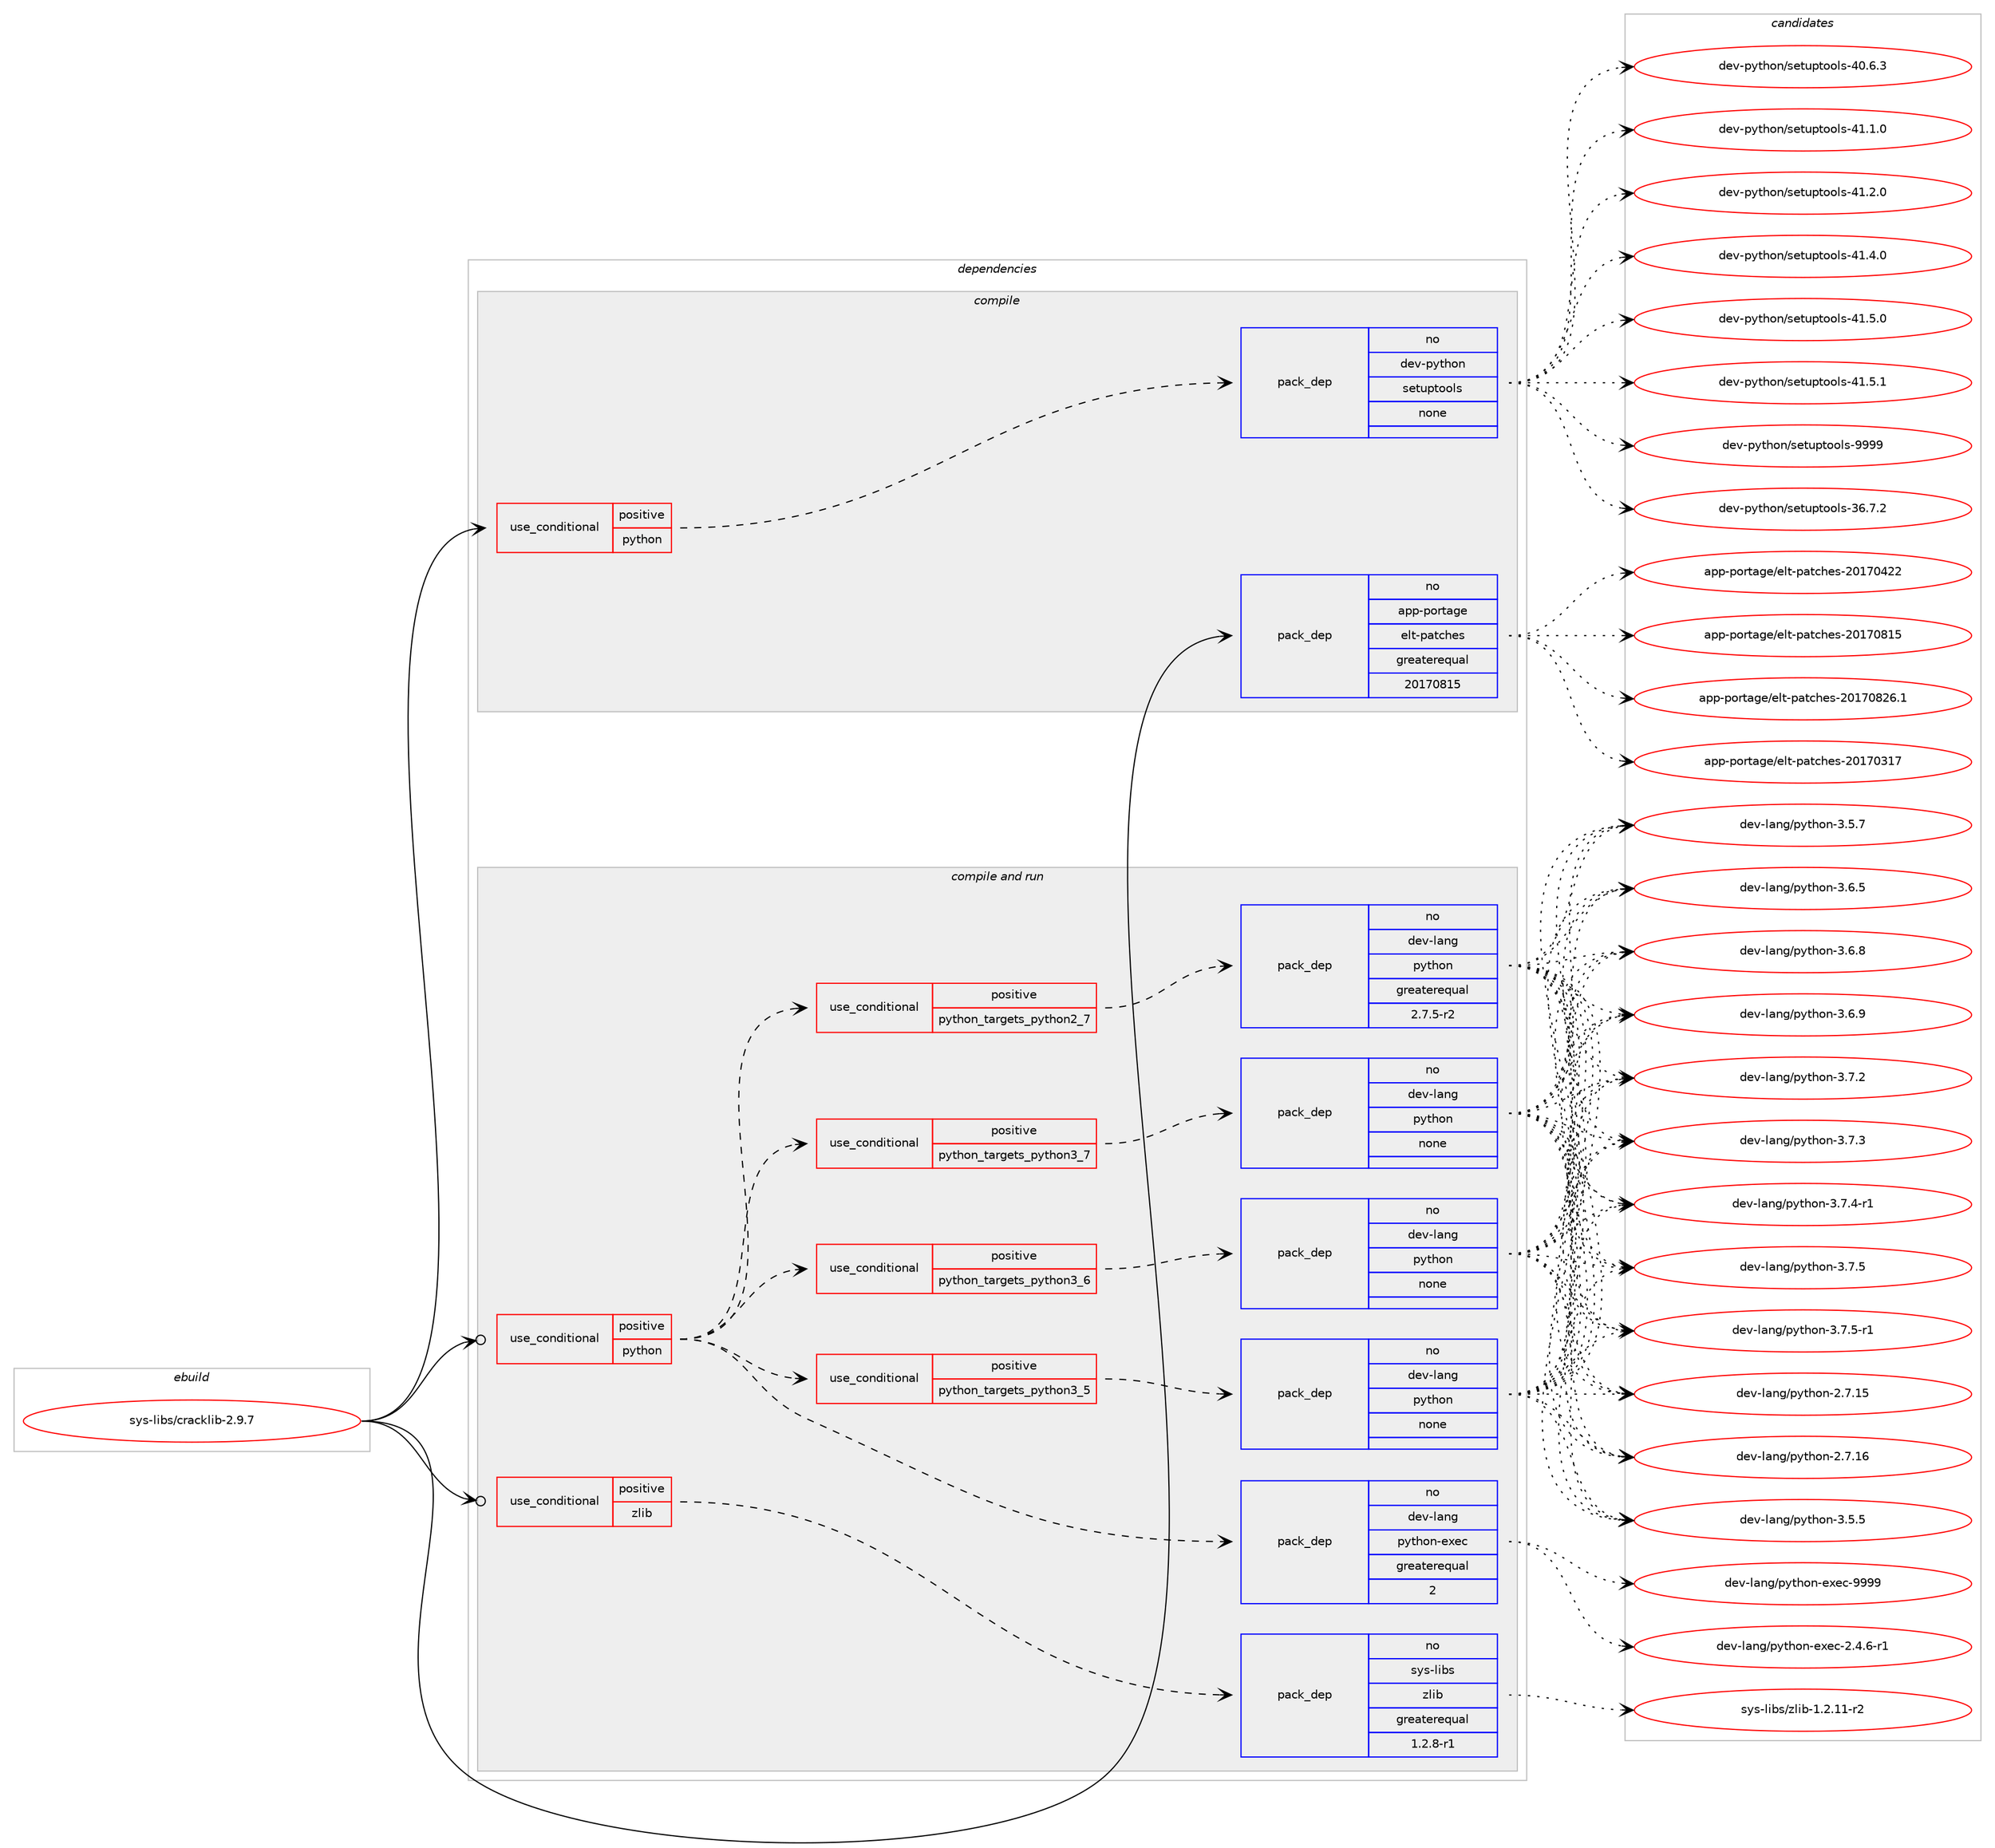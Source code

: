 digraph prolog {

# *************
# Graph options
# *************

newrank=true;
concentrate=true;
compound=true;
graph [rankdir=LR,fontname=Helvetica,fontsize=10,ranksep=1.5];#, ranksep=2.5, nodesep=0.2];
edge  [arrowhead=vee];
node  [fontname=Helvetica,fontsize=10];

# **********
# The ebuild
# **********

subgraph cluster_leftcol {
color=gray;
rank=same;
label=<<i>ebuild</i>>;
id [label="sys-libs/cracklib-2.9.7", color=red, width=4, href="../sys-libs/cracklib-2.9.7.svg"];
}

# ****************
# The dependencies
# ****************

subgraph cluster_midcol {
color=gray;
label=<<i>dependencies</i>>;
subgraph cluster_compile {
fillcolor="#eeeeee";
style=filled;
label=<<i>compile</i>>;
subgraph cond215256 {
dependency896346 [label=<<TABLE BORDER="0" CELLBORDER="1" CELLSPACING="0" CELLPADDING="4"><TR><TD ROWSPAN="3" CELLPADDING="10">use_conditional</TD></TR><TR><TD>positive</TD></TR><TR><TD>python</TD></TR></TABLE>>, shape=none, color=red];
subgraph pack665357 {
dependency896347 [label=<<TABLE BORDER="0" CELLBORDER="1" CELLSPACING="0" CELLPADDING="4" WIDTH="220"><TR><TD ROWSPAN="6" CELLPADDING="30">pack_dep</TD></TR><TR><TD WIDTH="110">no</TD></TR><TR><TD>dev-python</TD></TR><TR><TD>setuptools</TD></TR><TR><TD>none</TD></TR><TR><TD></TD></TR></TABLE>>, shape=none, color=blue];
}
dependency896346:e -> dependency896347:w [weight=20,style="dashed",arrowhead="vee"];
}
id:e -> dependency896346:w [weight=20,style="solid",arrowhead="vee"];
subgraph pack665358 {
dependency896348 [label=<<TABLE BORDER="0" CELLBORDER="1" CELLSPACING="0" CELLPADDING="4" WIDTH="220"><TR><TD ROWSPAN="6" CELLPADDING="30">pack_dep</TD></TR><TR><TD WIDTH="110">no</TD></TR><TR><TD>app-portage</TD></TR><TR><TD>elt-patches</TD></TR><TR><TD>greaterequal</TD></TR><TR><TD>20170815</TD></TR></TABLE>>, shape=none, color=blue];
}
id:e -> dependency896348:w [weight=20,style="solid",arrowhead="vee"];
}
subgraph cluster_compileandrun {
fillcolor="#eeeeee";
style=filled;
label=<<i>compile and run</i>>;
subgraph cond215257 {
dependency896349 [label=<<TABLE BORDER="0" CELLBORDER="1" CELLSPACING="0" CELLPADDING="4"><TR><TD ROWSPAN="3" CELLPADDING="10">use_conditional</TD></TR><TR><TD>positive</TD></TR><TR><TD>python</TD></TR></TABLE>>, shape=none, color=red];
subgraph cond215258 {
dependency896350 [label=<<TABLE BORDER="0" CELLBORDER="1" CELLSPACING="0" CELLPADDING="4"><TR><TD ROWSPAN="3" CELLPADDING="10">use_conditional</TD></TR><TR><TD>positive</TD></TR><TR><TD>python_targets_python2_7</TD></TR></TABLE>>, shape=none, color=red];
subgraph pack665359 {
dependency896351 [label=<<TABLE BORDER="0" CELLBORDER="1" CELLSPACING="0" CELLPADDING="4" WIDTH="220"><TR><TD ROWSPAN="6" CELLPADDING="30">pack_dep</TD></TR><TR><TD WIDTH="110">no</TD></TR><TR><TD>dev-lang</TD></TR><TR><TD>python</TD></TR><TR><TD>greaterequal</TD></TR><TR><TD>2.7.5-r2</TD></TR></TABLE>>, shape=none, color=blue];
}
dependency896350:e -> dependency896351:w [weight=20,style="dashed",arrowhead="vee"];
}
dependency896349:e -> dependency896350:w [weight=20,style="dashed",arrowhead="vee"];
subgraph cond215259 {
dependency896352 [label=<<TABLE BORDER="0" CELLBORDER="1" CELLSPACING="0" CELLPADDING="4"><TR><TD ROWSPAN="3" CELLPADDING="10">use_conditional</TD></TR><TR><TD>positive</TD></TR><TR><TD>python_targets_python3_5</TD></TR></TABLE>>, shape=none, color=red];
subgraph pack665360 {
dependency896353 [label=<<TABLE BORDER="0" CELLBORDER="1" CELLSPACING="0" CELLPADDING="4" WIDTH="220"><TR><TD ROWSPAN="6" CELLPADDING="30">pack_dep</TD></TR><TR><TD WIDTH="110">no</TD></TR><TR><TD>dev-lang</TD></TR><TR><TD>python</TD></TR><TR><TD>none</TD></TR><TR><TD></TD></TR></TABLE>>, shape=none, color=blue];
}
dependency896352:e -> dependency896353:w [weight=20,style="dashed",arrowhead="vee"];
}
dependency896349:e -> dependency896352:w [weight=20,style="dashed",arrowhead="vee"];
subgraph cond215260 {
dependency896354 [label=<<TABLE BORDER="0" CELLBORDER="1" CELLSPACING="0" CELLPADDING="4"><TR><TD ROWSPAN="3" CELLPADDING="10">use_conditional</TD></TR><TR><TD>positive</TD></TR><TR><TD>python_targets_python3_6</TD></TR></TABLE>>, shape=none, color=red];
subgraph pack665361 {
dependency896355 [label=<<TABLE BORDER="0" CELLBORDER="1" CELLSPACING="0" CELLPADDING="4" WIDTH="220"><TR><TD ROWSPAN="6" CELLPADDING="30">pack_dep</TD></TR><TR><TD WIDTH="110">no</TD></TR><TR><TD>dev-lang</TD></TR><TR><TD>python</TD></TR><TR><TD>none</TD></TR><TR><TD></TD></TR></TABLE>>, shape=none, color=blue];
}
dependency896354:e -> dependency896355:w [weight=20,style="dashed",arrowhead="vee"];
}
dependency896349:e -> dependency896354:w [weight=20,style="dashed",arrowhead="vee"];
subgraph cond215261 {
dependency896356 [label=<<TABLE BORDER="0" CELLBORDER="1" CELLSPACING="0" CELLPADDING="4"><TR><TD ROWSPAN="3" CELLPADDING="10">use_conditional</TD></TR><TR><TD>positive</TD></TR><TR><TD>python_targets_python3_7</TD></TR></TABLE>>, shape=none, color=red];
subgraph pack665362 {
dependency896357 [label=<<TABLE BORDER="0" CELLBORDER="1" CELLSPACING="0" CELLPADDING="4" WIDTH="220"><TR><TD ROWSPAN="6" CELLPADDING="30">pack_dep</TD></TR><TR><TD WIDTH="110">no</TD></TR><TR><TD>dev-lang</TD></TR><TR><TD>python</TD></TR><TR><TD>none</TD></TR><TR><TD></TD></TR></TABLE>>, shape=none, color=blue];
}
dependency896356:e -> dependency896357:w [weight=20,style="dashed",arrowhead="vee"];
}
dependency896349:e -> dependency896356:w [weight=20,style="dashed",arrowhead="vee"];
subgraph pack665363 {
dependency896358 [label=<<TABLE BORDER="0" CELLBORDER="1" CELLSPACING="0" CELLPADDING="4" WIDTH="220"><TR><TD ROWSPAN="6" CELLPADDING="30">pack_dep</TD></TR><TR><TD WIDTH="110">no</TD></TR><TR><TD>dev-lang</TD></TR><TR><TD>python-exec</TD></TR><TR><TD>greaterequal</TD></TR><TR><TD>2</TD></TR></TABLE>>, shape=none, color=blue];
}
dependency896349:e -> dependency896358:w [weight=20,style="dashed",arrowhead="vee"];
}
id:e -> dependency896349:w [weight=20,style="solid",arrowhead="odotvee"];
subgraph cond215262 {
dependency896359 [label=<<TABLE BORDER="0" CELLBORDER="1" CELLSPACING="0" CELLPADDING="4"><TR><TD ROWSPAN="3" CELLPADDING="10">use_conditional</TD></TR><TR><TD>positive</TD></TR><TR><TD>zlib</TD></TR></TABLE>>, shape=none, color=red];
subgraph pack665364 {
dependency896360 [label=<<TABLE BORDER="0" CELLBORDER="1" CELLSPACING="0" CELLPADDING="4" WIDTH="220"><TR><TD ROWSPAN="6" CELLPADDING="30">pack_dep</TD></TR><TR><TD WIDTH="110">no</TD></TR><TR><TD>sys-libs</TD></TR><TR><TD>zlib</TD></TR><TR><TD>greaterequal</TD></TR><TR><TD>1.2.8-r1</TD></TR></TABLE>>, shape=none, color=blue];
}
dependency896359:e -> dependency896360:w [weight=20,style="dashed",arrowhead="vee"];
}
id:e -> dependency896359:w [weight=20,style="solid",arrowhead="odotvee"];
}
subgraph cluster_run {
fillcolor="#eeeeee";
style=filled;
label=<<i>run</i>>;
}
}

# **************
# The candidates
# **************

subgraph cluster_choices {
rank=same;
color=gray;
label=<<i>candidates</i>>;

subgraph choice665357 {
color=black;
nodesep=1;
choice100101118451121211161041111104711510111611711211611111110811545515446554650 [label="dev-python/setuptools-36.7.2", color=red, width=4,href="../dev-python/setuptools-36.7.2.svg"];
choice100101118451121211161041111104711510111611711211611111110811545524846544651 [label="dev-python/setuptools-40.6.3", color=red, width=4,href="../dev-python/setuptools-40.6.3.svg"];
choice100101118451121211161041111104711510111611711211611111110811545524946494648 [label="dev-python/setuptools-41.1.0", color=red, width=4,href="../dev-python/setuptools-41.1.0.svg"];
choice100101118451121211161041111104711510111611711211611111110811545524946504648 [label="dev-python/setuptools-41.2.0", color=red, width=4,href="../dev-python/setuptools-41.2.0.svg"];
choice100101118451121211161041111104711510111611711211611111110811545524946524648 [label="dev-python/setuptools-41.4.0", color=red, width=4,href="../dev-python/setuptools-41.4.0.svg"];
choice100101118451121211161041111104711510111611711211611111110811545524946534648 [label="dev-python/setuptools-41.5.0", color=red, width=4,href="../dev-python/setuptools-41.5.0.svg"];
choice100101118451121211161041111104711510111611711211611111110811545524946534649 [label="dev-python/setuptools-41.5.1", color=red, width=4,href="../dev-python/setuptools-41.5.1.svg"];
choice10010111845112121116104111110471151011161171121161111111081154557575757 [label="dev-python/setuptools-9999", color=red, width=4,href="../dev-python/setuptools-9999.svg"];
dependency896347:e -> choice100101118451121211161041111104711510111611711211611111110811545515446554650:w [style=dotted,weight="100"];
dependency896347:e -> choice100101118451121211161041111104711510111611711211611111110811545524846544651:w [style=dotted,weight="100"];
dependency896347:e -> choice100101118451121211161041111104711510111611711211611111110811545524946494648:w [style=dotted,weight="100"];
dependency896347:e -> choice100101118451121211161041111104711510111611711211611111110811545524946504648:w [style=dotted,weight="100"];
dependency896347:e -> choice100101118451121211161041111104711510111611711211611111110811545524946524648:w [style=dotted,weight="100"];
dependency896347:e -> choice100101118451121211161041111104711510111611711211611111110811545524946534648:w [style=dotted,weight="100"];
dependency896347:e -> choice100101118451121211161041111104711510111611711211611111110811545524946534649:w [style=dotted,weight="100"];
dependency896347:e -> choice10010111845112121116104111110471151011161171121161111111081154557575757:w [style=dotted,weight="100"];
}
subgraph choice665358 {
color=black;
nodesep=1;
choice97112112451121111141169710310147101108116451129711699104101115455048495548514955 [label="app-portage/elt-patches-20170317", color=red, width=4,href="../app-portage/elt-patches-20170317.svg"];
choice97112112451121111141169710310147101108116451129711699104101115455048495548525050 [label="app-portage/elt-patches-20170422", color=red, width=4,href="../app-portage/elt-patches-20170422.svg"];
choice97112112451121111141169710310147101108116451129711699104101115455048495548564953 [label="app-portage/elt-patches-20170815", color=red, width=4,href="../app-portage/elt-patches-20170815.svg"];
choice971121124511211111411697103101471011081164511297116991041011154550484955485650544649 [label="app-portage/elt-patches-20170826.1", color=red, width=4,href="../app-portage/elt-patches-20170826.1.svg"];
dependency896348:e -> choice97112112451121111141169710310147101108116451129711699104101115455048495548514955:w [style=dotted,weight="100"];
dependency896348:e -> choice97112112451121111141169710310147101108116451129711699104101115455048495548525050:w [style=dotted,weight="100"];
dependency896348:e -> choice97112112451121111141169710310147101108116451129711699104101115455048495548564953:w [style=dotted,weight="100"];
dependency896348:e -> choice971121124511211111411697103101471011081164511297116991041011154550484955485650544649:w [style=dotted,weight="100"];
}
subgraph choice665359 {
color=black;
nodesep=1;
choice10010111845108971101034711212111610411111045504655464953 [label="dev-lang/python-2.7.15", color=red, width=4,href="../dev-lang/python-2.7.15.svg"];
choice10010111845108971101034711212111610411111045504655464954 [label="dev-lang/python-2.7.16", color=red, width=4,href="../dev-lang/python-2.7.16.svg"];
choice100101118451089711010347112121116104111110455146534653 [label="dev-lang/python-3.5.5", color=red, width=4,href="../dev-lang/python-3.5.5.svg"];
choice100101118451089711010347112121116104111110455146534655 [label="dev-lang/python-3.5.7", color=red, width=4,href="../dev-lang/python-3.5.7.svg"];
choice100101118451089711010347112121116104111110455146544653 [label="dev-lang/python-3.6.5", color=red, width=4,href="../dev-lang/python-3.6.5.svg"];
choice100101118451089711010347112121116104111110455146544656 [label="dev-lang/python-3.6.8", color=red, width=4,href="../dev-lang/python-3.6.8.svg"];
choice100101118451089711010347112121116104111110455146544657 [label="dev-lang/python-3.6.9", color=red, width=4,href="../dev-lang/python-3.6.9.svg"];
choice100101118451089711010347112121116104111110455146554650 [label="dev-lang/python-3.7.2", color=red, width=4,href="../dev-lang/python-3.7.2.svg"];
choice100101118451089711010347112121116104111110455146554651 [label="dev-lang/python-3.7.3", color=red, width=4,href="../dev-lang/python-3.7.3.svg"];
choice1001011184510897110103471121211161041111104551465546524511449 [label="dev-lang/python-3.7.4-r1", color=red, width=4,href="../dev-lang/python-3.7.4-r1.svg"];
choice100101118451089711010347112121116104111110455146554653 [label="dev-lang/python-3.7.5", color=red, width=4,href="../dev-lang/python-3.7.5.svg"];
choice1001011184510897110103471121211161041111104551465546534511449 [label="dev-lang/python-3.7.5-r1", color=red, width=4,href="../dev-lang/python-3.7.5-r1.svg"];
dependency896351:e -> choice10010111845108971101034711212111610411111045504655464953:w [style=dotted,weight="100"];
dependency896351:e -> choice10010111845108971101034711212111610411111045504655464954:w [style=dotted,weight="100"];
dependency896351:e -> choice100101118451089711010347112121116104111110455146534653:w [style=dotted,weight="100"];
dependency896351:e -> choice100101118451089711010347112121116104111110455146534655:w [style=dotted,weight="100"];
dependency896351:e -> choice100101118451089711010347112121116104111110455146544653:w [style=dotted,weight="100"];
dependency896351:e -> choice100101118451089711010347112121116104111110455146544656:w [style=dotted,weight="100"];
dependency896351:e -> choice100101118451089711010347112121116104111110455146544657:w [style=dotted,weight="100"];
dependency896351:e -> choice100101118451089711010347112121116104111110455146554650:w [style=dotted,weight="100"];
dependency896351:e -> choice100101118451089711010347112121116104111110455146554651:w [style=dotted,weight="100"];
dependency896351:e -> choice1001011184510897110103471121211161041111104551465546524511449:w [style=dotted,weight="100"];
dependency896351:e -> choice100101118451089711010347112121116104111110455146554653:w [style=dotted,weight="100"];
dependency896351:e -> choice1001011184510897110103471121211161041111104551465546534511449:w [style=dotted,weight="100"];
}
subgraph choice665360 {
color=black;
nodesep=1;
choice10010111845108971101034711212111610411111045504655464953 [label="dev-lang/python-2.7.15", color=red, width=4,href="../dev-lang/python-2.7.15.svg"];
choice10010111845108971101034711212111610411111045504655464954 [label="dev-lang/python-2.7.16", color=red, width=4,href="../dev-lang/python-2.7.16.svg"];
choice100101118451089711010347112121116104111110455146534653 [label="dev-lang/python-3.5.5", color=red, width=4,href="../dev-lang/python-3.5.5.svg"];
choice100101118451089711010347112121116104111110455146534655 [label="dev-lang/python-3.5.7", color=red, width=4,href="../dev-lang/python-3.5.7.svg"];
choice100101118451089711010347112121116104111110455146544653 [label="dev-lang/python-3.6.5", color=red, width=4,href="../dev-lang/python-3.6.5.svg"];
choice100101118451089711010347112121116104111110455146544656 [label="dev-lang/python-3.6.8", color=red, width=4,href="../dev-lang/python-3.6.8.svg"];
choice100101118451089711010347112121116104111110455146544657 [label="dev-lang/python-3.6.9", color=red, width=4,href="../dev-lang/python-3.6.9.svg"];
choice100101118451089711010347112121116104111110455146554650 [label="dev-lang/python-3.7.2", color=red, width=4,href="../dev-lang/python-3.7.2.svg"];
choice100101118451089711010347112121116104111110455146554651 [label="dev-lang/python-3.7.3", color=red, width=4,href="../dev-lang/python-3.7.3.svg"];
choice1001011184510897110103471121211161041111104551465546524511449 [label="dev-lang/python-3.7.4-r1", color=red, width=4,href="../dev-lang/python-3.7.4-r1.svg"];
choice100101118451089711010347112121116104111110455146554653 [label="dev-lang/python-3.7.5", color=red, width=4,href="../dev-lang/python-3.7.5.svg"];
choice1001011184510897110103471121211161041111104551465546534511449 [label="dev-lang/python-3.7.5-r1", color=red, width=4,href="../dev-lang/python-3.7.5-r1.svg"];
dependency896353:e -> choice10010111845108971101034711212111610411111045504655464953:w [style=dotted,weight="100"];
dependency896353:e -> choice10010111845108971101034711212111610411111045504655464954:w [style=dotted,weight="100"];
dependency896353:e -> choice100101118451089711010347112121116104111110455146534653:w [style=dotted,weight="100"];
dependency896353:e -> choice100101118451089711010347112121116104111110455146534655:w [style=dotted,weight="100"];
dependency896353:e -> choice100101118451089711010347112121116104111110455146544653:w [style=dotted,weight="100"];
dependency896353:e -> choice100101118451089711010347112121116104111110455146544656:w [style=dotted,weight="100"];
dependency896353:e -> choice100101118451089711010347112121116104111110455146544657:w [style=dotted,weight="100"];
dependency896353:e -> choice100101118451089711010347112121116104111110455146554650:w [style=dotted,weight="100"];
dependency896353:e -> choice100101118451089711010347112121116104111110455146554651:w [style=dotted,weight="100"];
dependency896353:e -> choice1001011184510897110103471121211161041111104551465546524511449:w [style=dotted,weight="100"];
dependency896353:e -> choice100101118451089711010347112121116104111110455146554653:w [style=dotted,weight="100"];
dependency896353:e -> choice1001011184510897110103471121211161041111104551465546534511449:w [style=dotted,weight="100"];
}
subgraph choice665361 {
color=black;
nodesep=1;
choice10010111845108971101034711212111610411111045504655464953 [label="dev-lang/python-2.7.15", color=red, width=4,href="../dev-lang/python-2.7.15.svg"];
choice10010111845108971101034711212111610411111045504655464954 [label="dev-lang/python-2.7.16", color=red, width=4,href="../dev-lang/python-2.7.16.svg"];
choice100101118451089711010347112121116104111110455146534653 [label="dev-lang/python-3.5.5", color=red, width=4,href="../dev-lang/python-3.5.5.svg"];
choice100101118451089711010347112121116104111110455146534655 [label="dev-lang/python-3.5.7", color=red, width=4,href="../dev-lang/python-3.5.7.svg"];
choice100101118451089711010347112121116104111110455146544653 [label="dev-lang/python-3.6.5", color=red, width=4,href="../dev-lang/python-3.6.5.svg"];
choice100101118451089711010347112121116104111110455146544656 [label="dev-lang/python-3.6.8", color=red, width=4,href="../dev-lang/python-3.6.8.svg"];
choice100101118451089711010347112121116104111110455146544657 [label="dev-lang/python-3.6.9", color=red, width=4,href="../dev-lang/python-3.6.9.svg"];
choice100101118451089711010347112121116104111110455146554650 [label="dev-lang/python-3.7.2", color=red, width=4,href="../dev-lang/python-3.7.2.svg"];
choice100101118451089711010347112121116104111110455146554651 [label="dev-lang/python-3.7.3", color=red, width=4,href="../dev-lang/python-3.7.3.svg"];
choice1001011184510897110103471121211161041111104551465546524511449 [label="dev-lang/python-3.7.4-r1", color=red, width=4,href="../dev-lang/python-3.7.4-r1.svg"];
choice100101118451089711010347112121116104111110455146554653 [label="dev-lang/python-3.7.5", color=red, width=4,href="../dev-lang/python-3.7.5.svg"];
choice1001011184510897110103471121211161041111104551465546534511449 [label="dev-lang/python-3.7.5-r1", color=red, width=4,href="../dev-lang/python-3.7.5-r1.svg"];
dependency896355:e -> choice10010111845108971101034711212111610411111045504655464953:w [style=dotted,weight="100"];
dependency896355:e -> choice10010111845108971101034711212111610411111045504655464954:w [style=dotted,weight="100"];
dependency896355:e -> choice100101118451089711010347112121116104111110455146534653:w [style=dotted,weight="100"];
dependency896355:e -> choice100101118451089711010347112121116104111110455146534655:w [style=dotted,weight="100"];
dependency896355:e -> choice100101118451089711010347112121116104111110455146544653:w [style=dotted,weight="100"];
dependency896355:e -> choice100101118451089711010347112121116104111110455146544656:w [style=dotted,weight="100"];
dependency896355:e -> choice100101118451089711010347112121116104111110455146544657:w [style=dotted,weight="100"];
dependency896355:e -> choice100101118451089711010347112121116104111110455146554650:w [style=dotted,weight="100"];
dependency896355:e -> choice100101118451089711010347112121116104111110455146554651:w [style=dotted,weight="100"];
dependency896355:e -> choice1001011184510897110103471121211161041111104551465546524511449:w [style=dotted,weight="100"];
dependency896355:e -> choice100101118451089711010347112121116104111110455146554653:w [style=dotted,weight="100"];
dependency896355:e -> choice1001011184510897110103471121211161041111104551465546534511449:w [style=dotted,weight="100"];
}
subgraph choice665362 {
color=black;
nodesep=1;
choice10010111845108971101034711212111610411111045504655464953 [label="dev-lang/python-2.7.15", color=red, width=4,href="../dev-lang/python-2.7.15.svg"];
choice10010111845108971101034711212111610411111045504655464954 [label="dev-lang/python-2.7.16", color=red, width=4,href="../dev-lang/python-2.7.16.svg"];
choice100101118451089711010347112121116104111110455146534653 [label="dev-lang/python-3.5.5", color=red, width=4,href="../dev-lang/python-3.5.5.svg"];
choice100101118451089711010347112121116104111110455146534655 [label="dev-lang/python-3.5.7", color=red, width=4,href="../dev-lang/python-3.5.7.svg"];
choice100101118451089711010347112121116104111110455146544653 [label="dev-lang/python-3.6.5", color=red, width=4,href="../dev-lang/python-3.6.5.svg"];
choice100101118451089711010347112121116104111110455146544656 [label="dev-lang/python-3.6.8", color=red, width=4,href="../dev-lang/python-3.6.8.svg"];
choice100101118451089711010347112121116104111110455146544657 [label="dev-lang/python-3.6.9", color=red, width=4,href="../dev-lang/python-3.6.9.svg"];
choice100101118451089711010347112121116104111110455146554650 [label="dev-lang/python-3.7.2", color=red, width=4,href="../dev-lang/python-3.7.2.svg"];
choice100101118451089711010347112121116104111110455146554651 [label="dev-lang/python-3.7.3", color=red, width=4,href="../dev-lang/python-3.7.3.svg"];
choice1001011184510897110103471121211161041111104551465546524511449 [label="dev-lang/python-3.7.4-r1", color=red, width=4,href="../dev-lang/python-3.7.4-r1.svg"];
choice100101118451089711010347112121116104111110455146554653 [label="dev-lang/python-3.7.5", color=red, width=4,href="../dev-lang/python-3.7.5.svg"];
choice1001011184510897110103471121211161041111104551465546534511449 [label="dev-lang/python-3.7.5-r1", color=red, width=4,href="../dev-lang/python-3.7.5-r1.svg"];
dependency896357:e -> choice10010111845108971101034711212111610411111045504655464953:w [style=dotted,weight="100"];
dependency896357:e -> choice10010111845108971101034711212111610411111045504655464954:w [style=dotted,weight="100"];
dependency896357:e -> choice100101118451089711010347112121116104111110455146534653:w [style=dotted,weight="100"];
dependency896357:e -> choice100101118451089711010347112121116104111110455146534655:w [style=dotted,weight="100"];
dependency896357:e -> choice100101118451089711010347112121116104111110455146544653:w [style=dotted,weight="100"];
dependency896357:e -> choice100101118451089711010347112121116104111110455146544656:w [style=dotted,weight="100"];
dependency896357:e -> choice100101118451089711010347112121116104111110455146544657:w [style=dotted,weight="100"];
dependency896357:e -> choice100101118451089711010347112121116104111110455146554650:w [style=dotted,weight="100"];
dependency896357:e -> choice100101118451089711010347112121116104111110455146554651:w [style=dotted,weight="100"];
dependency896357:e -> choice1001011184510897110103471121211161041111104551465546524511449:w [style=dotted,weight="100"];
dependency896357:e -> choice100101118451089711010347112121116104111110455146554653:w [style=dotted,weight="100"];
dependency896357:e -> choice1001011184510897110103471121211161041111104551465546534511449:w [style=dotted,weight="100"];
}
subgraph choice665363 {
color=black;
nodesep=1;
choice10010111845108971101034711212111610411111045101120101994550465246544511449 [label="dev-lang/python-exec-2.4.6-r1", color=red, width=4,href="../dev-lang/python-exec-2.4.6-r1.svg"];
choice10010111845108971101034711212111610411111045101120101994557575757 [label="dev-lang/python-exec-9999", color=red, width=4,href="../dev-lang/python-exec-9999.svg"];
dependency896358:e -> choice10010111845108971101034711212111610411111045101120101994550465246544511449:w [style=dotted,weight="100"];
dependency896358:e -> choice10010111845108971101034711212111610411111045101120101994557575757:w [style=dotted,weight="100"];
}
subgraph choice665364 {
color=black;
nodesep=1;
choice11512111545108105981154712210810598454946504649494511450 [label="sys-libs/zlib-1.2.11-r2", color=red, width=4,href="../sys-libs/zlib-1.2.11-r2.svg"];
dependency896360:e -> choice11512111545108105981154712210810598454946504649494511450:w [style=dotted,weight="100"];
}
}

}
